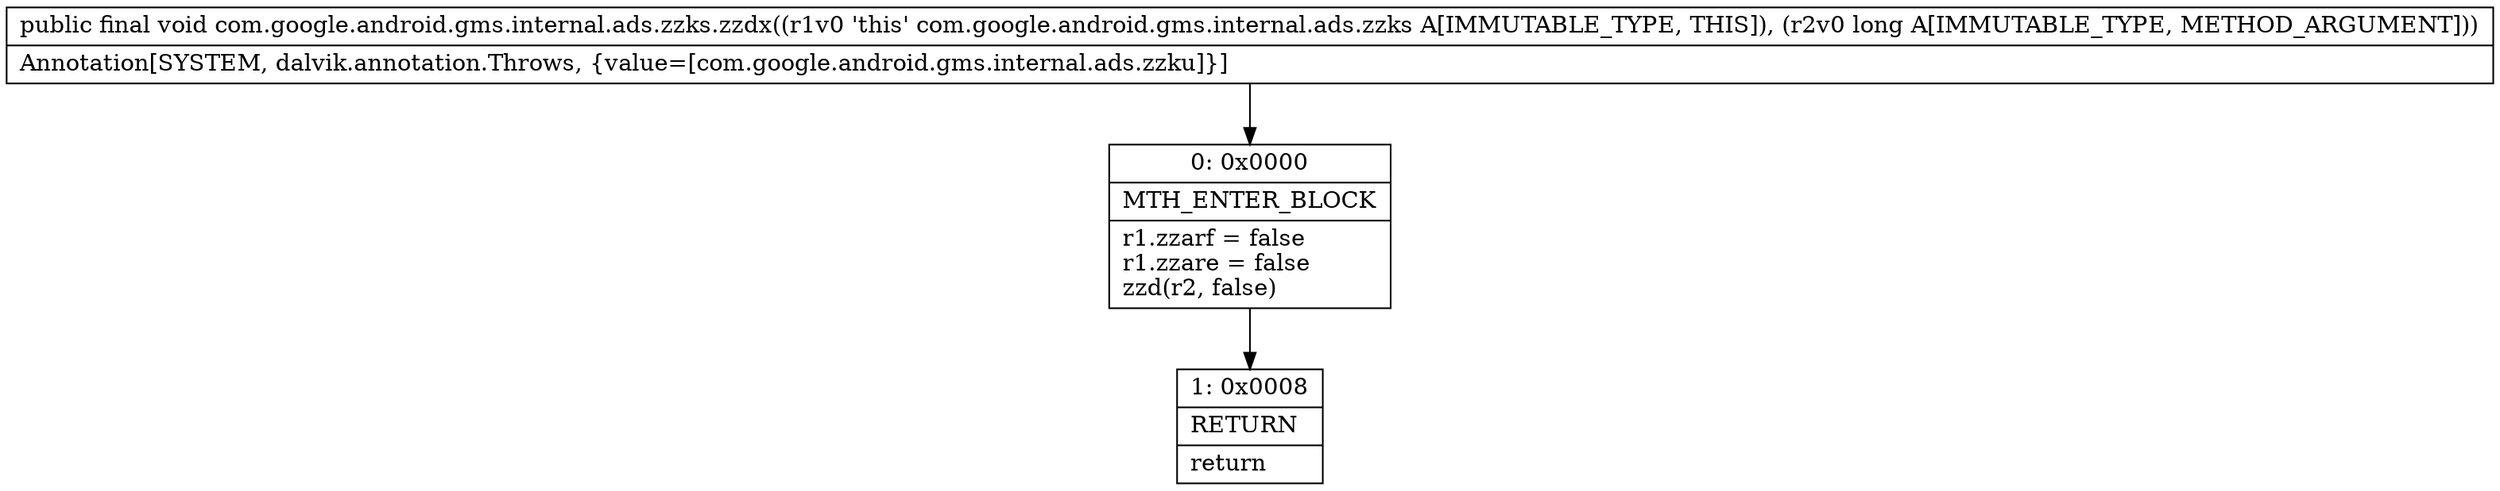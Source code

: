 digraph "CFG forcom.google.android.gms.internal.ads.zzks.zzdx(J)V" {
Node_0 [shape=record,label="{0\:\ 0x0000|MTH_ENTER_BLOCK\l|r1.zzarf = false\lr1.zzare = false\lzzd(r2, false)\l}"];
Node_1 [shape=record,label="{1\:\ 0x0008|RETURN\l|return\l}"];
MethodNode[shape=record,label="{public final void com.google.android.gms.internal.ads.zzks.zzdx((r1v0 'this' com.google.android.gms.internal.ads.zzks A[IMMUTABLE_TYPE, THIS]), (r2v0 long A[IMMUTABLE_TYPE, METHOD_ARGUMENT]))  | Annotation[SYSTEM, dalvik.annotation.Throws, \{value=[com.google.android.gms.internal.ads.zzku]\}]\l}"];
MethodNode -> Node_0;
Node_0 -> Node_1;
}

